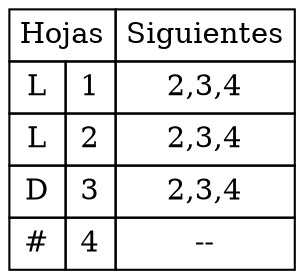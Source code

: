 digraph tablaSiguientes {
abc [shape=none, margin=0, label=<
<TABLE BORDER="0" CELLBORDER="1" CELLSPACING="0" CELLPADDING="4">
<TR>
<TD COLSPAN="2">Hojas</TD>
<TD>Siguientes</TD>
</TR>
<TR>
<TD>L</TD>
<TD>1</TD>
<TD>2,3,4</TD>
</TR>
<TR>
<TD>L</TD>
<TD>2</TD>
<TD>2,3,4</TD>
</TR>
<TR>
<TD>D</TD>
<TD>3</TD>
<TD>2,3,4</TD>
</TR>
<TR>
<TD>#</TD>
<TD>4</TD>
<TD>--</TD>
</TR>
</TABLE>>];
}